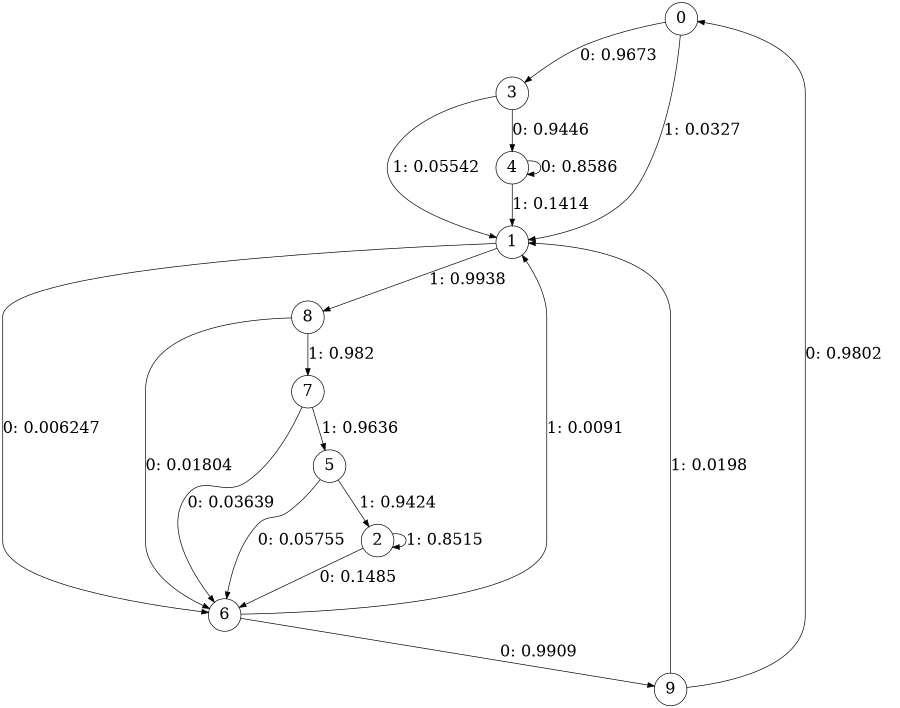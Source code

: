 digraph "ch1_random_source_L5" {
size = "6,8.5";
ratio = "fill";
node [shape = circle];
node [fontsize = 24];
edge [fontsize = 24];
0 -> 3 [label = "0: 0.9673   "];
0 -> 1 [label = "1: 0.0327   "];
1 -> 6 [label = "0: 0.006247  "];
1 -> 8 [label = "1: 0.9938   "];
2 -> 6 [label = "0: 0.1485   "];
2 -> 2 [label = "1: 0.8515   "];
3 -> 4 [label = "0: 0.9446   "];
3 -> 1 [label = "1: 0.05542  "];
4 -> 4 [label = "0: 0.8586   "];
4 -> 1 [label = "1: 0.1414   "];
5 -> 6 [label = "0: 0.05755  "];
5 -> 2 [label = "1: 0.9424   "];
6 -> 9 [label = "0: 0.9909   "];
6 -> 1 [label = "1: 0.0091   "];
7 -> 6 [label = "0: 0.03639  "];
7 -> 5 [label = "1: 0.9636   "];
8 -> 6 [label = "0: 0.01804  "];
8 -> 7 [label = "1: 0.982    "];
9 -> 0 [label = "0: 0.9802   "];
9 -> 1 [label = "1: 0.0198   "];
}